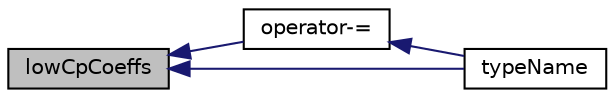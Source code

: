 digraph "lowCpCoeffs"
{
  bgcolor="transparent";
  edge [fontname="Helvetica",fontsize="10",labelfontname="Helvetica",labelfontsize="10"];
  node [fontname="Helvetica",fontsize="10",shape=record];
  rankdir="LR";
  Node184 [label="lowCpCoeffs",height=0.2,width=0.4,color="black", fillcolor="grey75", style="filled", fontcolor="black"];
  Node184 -> Node185 [dir="back",color="midnightblue",fontsize="10",style="solid",fontname="Helvetica"];
  Node185 [label="operator-=",height=0.2,width=0.4,color="black",URL="$a31733.html#a106463e36ba9193a64f372d6aa64b5ca"];
  Node185 -> Node186 [dir="back",color="midnightblue",fontsize="10",style="solid",fontname="Helvetica"];
  Node186 [label="typeName",height=0.2,width=0.4,color="black",URL="$a31733.html#a561f535eabff4d94fd999c48df4443bd",tooltip="Return the instantiated type name. "];
  Node184 -> Node186 [dir="back",color="midnightblue",fontsize="10",style="solid",fontname="Helvetica"];
}
